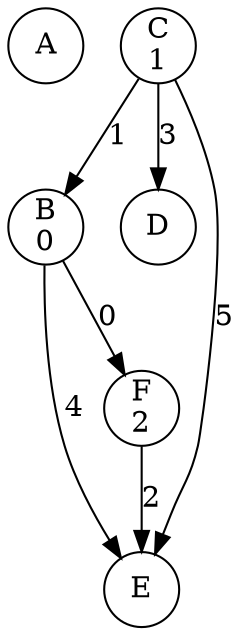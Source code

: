 digraph bank {
	 0 [label= "A\n" , pos= "1,0!" , shape=circle, fixedsize=true, width=0.5 ]
	 1 [label= "B\n0" , pos= "0,1!" , shape=circle, fixedsize=true, width=0.5 ]
	 2 [label= "C\n1" , pos= "1,2!" , shape=circle, fixedsize=true, width=0.5 ]
	 3 [label= "D\n" , pos= "2,2!" , shape=circle, fixedsize=true, width=0.5 ]
	 4 [label= "E\n" , pos= "3,1!" , shape=circle, fixedsize=true, width=0.5 ]
	 5 [label= "F\n2" , pos= "2,0!" , shape=circle, fixedsize=true, width=0.5 ]
	 "2" -> "4" [label= "5" ]
	 "1" -> "5" [label= "0" ]
	 "1" -> "4" [label= "4" ]
	 "5" -> "4" [label= "2" ]
	 "2" -> "1" [label= "1" ]
	 "2" -> "3" [label= "3" ]
}
